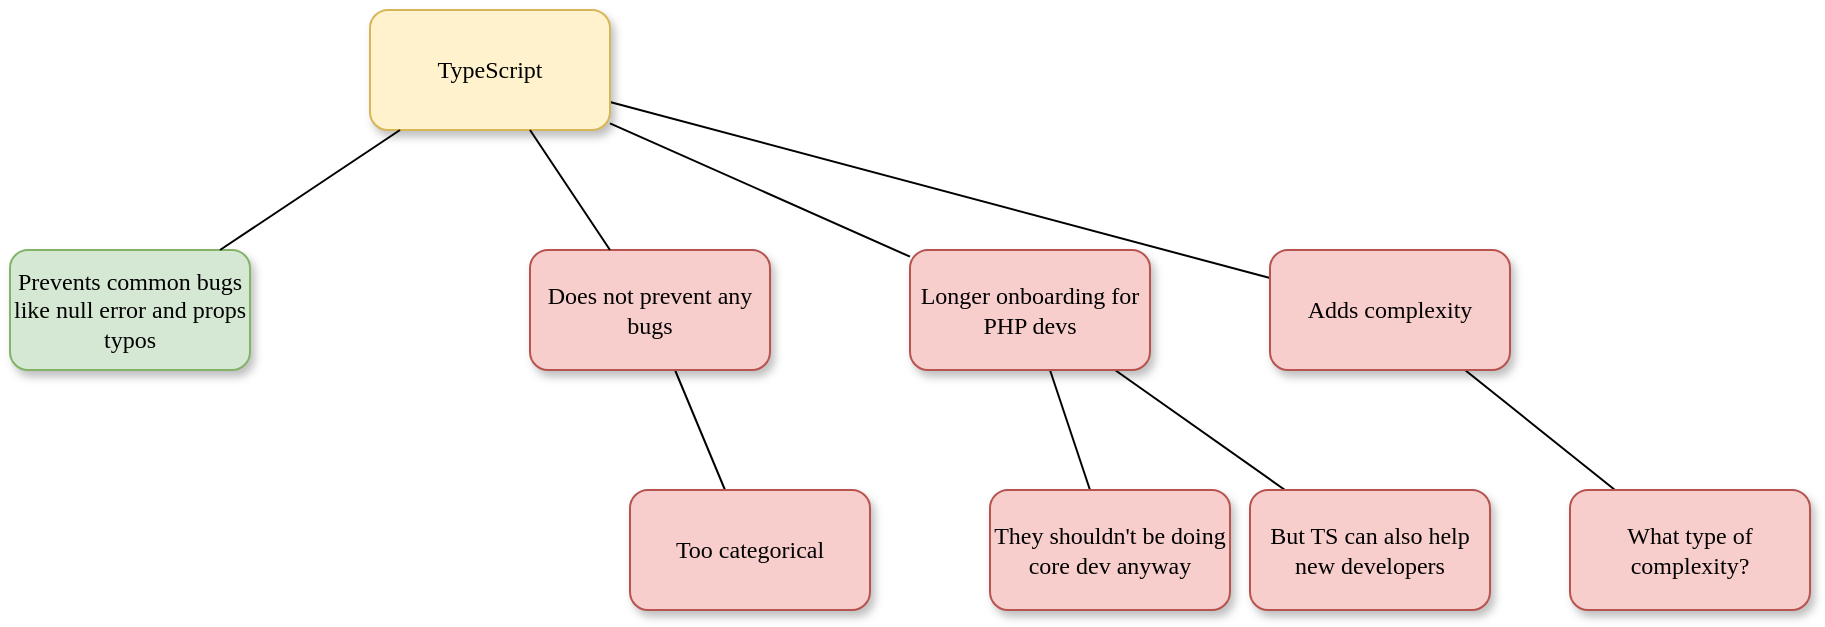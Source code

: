 <mxfile version="20.5.3" type="github">
  <diagram name="Page-1" id="10a91c8b-09ff-31b1-d368-03940ed4cc9e">
    <mxGraphModel dx="1408" dy="747" grid="1" gridSize="10" guides="1" tooltips="1" connect="1" arrows="1" fold="1" page="1" pageScale="1" pageWidth="1100" pageHeight="850" background="none" math="0" shadow="0">
      <root>
        <mxCell id="0" />
        <mxCell id="1" parent="0" />
        <mxCell id="kOaFZ-sLMDl_HOCN700E-3" value="" style="edgeStyle=none;rounded=0;orthogonalLoop=1;jettySize=auto;html=1;fontFamily=Verdana;fontSize=12;endArrow=none;endFill=0;" edge="1" parent="1" source="62893188c0fa7362-1" target="kOaFZ-sLMDl_HOCN700E-2">
          <mxGeometry relative="1" as="geometry" />
        </mxCell>
        <mxCell id="kOaFZ-sLMDl_HOCN700E-7" value="" style="edgeStyle=none;rounded=0;orthogonalLoop=1;jettySize=auto;html=1;fontFamily=Verdana;fontSize=12;endArrow=none;endFill=0;" edge="1" parent="1" source="62893188c0fa7362-1" target="kOaFZ-sLMDl_HOCN700E-6">
          <mxGeometry relative="1" as="geometry" />
        </mxCell>
        <mxCell id="62893188c0fa7362-1" value="TypeScript" style="whiteSpace=wrap;html=1;rounded=1;shadow=1;labelBackgroundColor=none;strokeWidth=1;fontFamily=Verdana;fontSize=12;align=center;fillColor=#fff2cc;strokeColor=#d6b656;" parent="1" vertex="1">
          <mxGeometry x="610" y="50" width="120" height="60" as="geometry" />
        </mxCell>
        <mxCell id="62893188c0fa7362-2" value="&lt;div&gt;Prevents common bugs like null error and props typos&lt;br&gt;&lt;/div&gt;" style="whiteSpace=wrap;html=1;rounded=1;shadow=1;labelBackgroundColor=none;strokeWidth=1;fontFamily=Verdana;fontSize=12;align=center;fillColor=#d5e8d4;strokeColor=#82b366;" parent="1" vertex="1">
          <mxGeometry x="430" y="170" width="120" height="60" as="geometry" />
        </mxCell>
        <mxCell id="AW-fy_HoRCTmUPd8jE0u-3" value="" style="rounded=0;orthogonalLoop=1;jettySize=auto;html=1;endArrow=none;endFill=0;fontFamily=Verdana;fontSize=12;" parent="1" source="62893188c0fa7362-3" target="AW-fy_HoRCTmUPd8jE0u-2" edge="1">
          <mxGeometry relative="1" as="geometry" />
        </mxCell>
        <mxCell id="62893188c0fa7362-3" value="Does not prevent any bugs" style="whiteSpace=wrap;html=1;rounded=1;shadow=1;labelBackgroundColor=none;strokeWidth=1;fontFamily=Verdana;fontSize=12;align=center;fillColor=#f8cecc;strokeColor=#b85450;" parent="1" vertex="1">
          <mxGeometry x="690" y="170" width="120" height="60" as="geometry" />
        </mxCell>
        <mxCell id="62893188c0fa7362-4" value="" style="rounded=0;html=1;labelBackgroundColor=default;startArrow=none;startFill=0;startSize=5;endArrow=none;endFill=0;endSize=5;jettySize=auto;orthogonalLoop=1;strokeWidth=1;fontFamily=Verdana;fontSize=12;" parent="1" source="62893188c0fa7362-1" target="62893188c0fa7362-3" edge="1">
          <mxGeometry x="-0.079" y="-3" relative="1" as="geometry">
            <mxPoint as="offset" />
          </mxGeometry>
        </mxCell>
        <mxCell id="62893188c0fa7362-5" value="" style="rounded=0;html=1;labelBackgroundColor=default;startArrow=none;startFill=0;startSize=5;endArrow=none;endFill=0;endSize=5;jettySize=auto;orthogonalLoop=1;strokeWidth=1;fontFamily=Verdana;fontSize=12;fontStyle=0" parent="1" source="62893188c0fa7362-1" target="62893188c0fa7362-2" edge="1">
          <mxGeometry x="-0.154" y="6" relative="1" as="geometry">
            <mxPoint as="offset" />
          </mxGeometry>
        </mxCell>
        <mxCell id="AW-fy_HoRCTmUPd8jE0u-2" value="Too categorical" style="whiteSpace=wrap;html=1;rounded=1;shadow=1;labelBackgroundColor=none;strokeWidth=1;fontFamily=Verdana;fontSize=12;align=center;fillColor=#f8cecc;strokeColor=#b85450;" parent="1" vertex="1">
          <mxGeometry x="740" y="290" width="120" height="60" as="geometry" />
        </mxCell>
        <mxCell id="kOaFZ-sLMDl_HOCN700E-5" value="&lt;div&gt;&lt;br&gt;&lt;/div&gt;" style="edgeStyle=none;rounded=0;orthogonalLoop=1;jettySize=auto;html=1;fontFamily=Verdana;fontSize=12;endArrow=none;endFill=0;" edge="1" parent="1" source="kOaFZ-sLMDl_HOCN700E-2" target="kOaFZ-sLMDl_HOCN700E-4">
          <mxGeometry relative="1" as="geometry" />
        </mxCell>
        <mxCell id="kOaFZ-sLMDl_HOCN700E-12" value="" style="edgeStyle=none;rounded=0;orthogonalLoop=1;jettySize=auto;html=1;fontFamily=Verdana;fontSize=12;endArrow=none;endFill=0;" edge="1" parent="1" source="kOaFZ-sLMDl_HOCN700E-2" target="kOaFZ-sLMDl_HOCN700E-11">
          <mxGeometry relative="1" as="geometry" />
        </mxCell>
        <mxCell id="kOaFZ-sLMDl_HOCN700E-2" value="Longer onboarding for PHP devs" style="whiteSpace=wrap;html=1;rounded=1;shadow=1;labelBackgroundColor=none;strokeWidth=1;fontFamily=Verdana;fontSize=12;align=center;fillColor=#f8cecc;strokeColor=#b85450;" vertex="1" parent="1">
          <mxGeometry x="880" y="170" width="120" height="60" as="geometry" />
        </mxCell>
        <mxCell id="kOaFZ-sLMDl_HOCN700E-4" value="But TS can also help new developers" style="whiteSpace=wrap;html=1;rounded=1;shadow=1;labelBackgroundColor=none;strokeWidth=1;fontFamily=Verdana;fontSize=12;align=center;fillColor=#f8cecc;strokeColor=#b85450;" vertex="1" parent="1">
          <mxGeometry x="1050" y="290" width="120" height="60" as="geometry" />
        </mxCell>
        <mxCell id="kOaFZ-sLMDl_HOCN700E-10" value="" style="edgeStyle=none;rounded=0;orthogonalLoop=1;jettySize=auto;html=1;fontFamily=Verdana;fontSize=12;endArrow=none;endFill=0;" edge="1" parent="1" source="kOaFZ-sLMDl_HOCN700E-6" target="kOaFZ-sLMDl_HOCN700E-9">
          <mxGeometry relative="1" as="geometry" />
        </mxCell>
        <mxCell id="kOaFZ-sLMDl_HOCN700E-6" value="Adds complexity" style="whiteSpace=wrap;html=1;rounded=1;shadow=1;labelBackgroundColor=none;strokeWidth=1;fontFamily=Verdana;fontSize=12;align=center;fillColor=#f8cecc;strokeColor=#b85450;" vertex="1" parent="1">
          <mxGeometry x="1060" y="170" width="120" height="60" as="geometry" />
        </mxCell>
        <mxCell id="kOaFZ-sLMDl_HOCN700E-9" value="What type of complexity?" style="whiteSpace=wrap;html=1;rounded=1;shadow=1;labelBackgroundColor=none;strokeWidth=1;fontFamily=Verdana;fontSize=12;align=center;fillColor=#f8cecc;strokeColor=#b85450;" vertex="1" parent="1">
          <mxGeometry x="1210" y="290" width="120" height="60" as="geometry" />
        </mxCell>
        <mxCell id="kOaFZ-sLMDl_HOCN700E-11" value="They shouldn&#39;t be doing core dev anyway" style="whiteSpace=wrap;html=1;rounded=1;shadow=1;labelBackgroundColor=none;strokeWidth=1;fontFamily=Verdana;fontSize=12;align=center;fillColor=#f8cecc;strokeColor=#b85450;" vertex="1" parent="1">
          <mxGeometry x="920" y="290" width="120" height="60" as="geometry" />
        </mxCell>
      </root>
    </mxGraphModel>
  </diagram>
</mxfile>
